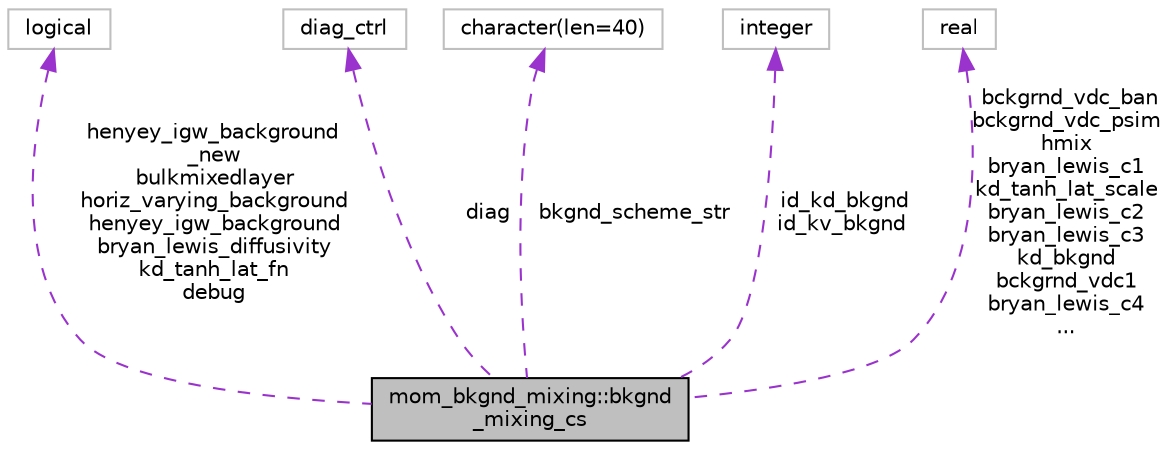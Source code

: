 digraph "mom_bkgnd_mixing::bkgnd_mixing_cs"
{
 // INTERACTIVE_SVG=YES
 // LATEX_PDF_SIZE
  edge [fontname="Helvetica",fontsize="10",labelfontname="Helvetica",labelfontsize="10"];
  node [fontname="Helvetica",fontsize="10",shape=record];
  Node1 [label="mom_bkgnd_mixing::bkgnd\l_mixing_cs",height=0.2,width=0.4,color="black", fillcolor="grey75", style="filled", fontcolor="black",tooltip="Control structure including parameters for this module."];
  Node2 -> Node1 [dir="back",color="darkorchid3",fontsize="10",style="dashed",label=" henyey_igw_background\l_new\nbulkmixedlayer\nhoriz_varying_background\nhenyey_igw_background\nbryan_lewis_diffusivity\nkd_tanh_lat_fn\ndebug" ,fontname="Helvetica"];
  Node2 [label="logical",height=0.2,width=0.4,color="grey75", fillcolor="white", style="filled",tooltip=" "];
  Node3 -> Node1 [dir="back",color="darkorchid3",fontsize="10",style="dashed",label=" diag" ,fontname="Helvetica"];
  Node3 [label="diag_ctrl",height=0.2,width=0.4,color="grey75", fillcolor="white", style="filled",tooltip=" "];
  Node4 -> Node1 [dir="back",color="darkorchid3",fontsize="10",style="dashed",label=" bkgnd_scheme_str" ,fontname="Helvetica"];
  Node4 [label="character(len=40)",height=0.2,width=0.4,color="grey75", fillcolor="white", style="filled",tooltip=" "];
  Node5 -> Node1 [dir="back",color="darkorchid3",fontsize="10",style="dashed",label=" id_kd_bkgnd\nid_kv_bkgnd" ,fontname="Helvetica"];
  Node5 [label="integer",height=0.2,width=0.4,color="grey75", fillcolor="white", style="filled",tooltip=" "];
  Node6 -> Node1 [dir="back",color="darkorchid3",fontsize="10",style="dashed",label=" bckgrnd_vdc_ban\nbckgrnd_vdc_psim\nhmix\nbryan_lewis_c1\nkd_tanh_lat_scale\nbryan_lewis_c2\nbryan_lewis_c3\nkd_bkgnd\nbckgrnd_vdc1\nbryan_lewis_c4\n..." ,fontname="Helvetica"];
  Node6 [label="real",height=0.2,width=0.4,color="grey75", fillcolor="white", style="filled",tooltip=" "];
}
